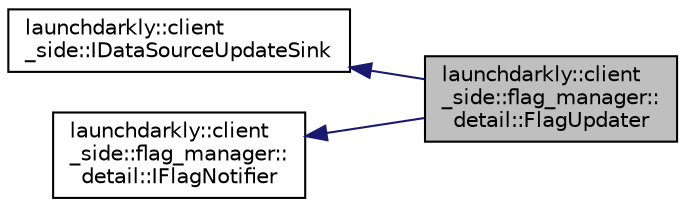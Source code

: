 digraph "launchdarkly::client_side::flag_manager::detail::FlagUpdater"
{
 // LATEX_PDF_SIZE
  edge [fontname="Helvetica",fontsize="10",labelfontname="Helvetica",labelfontsize="10"];
  node [fontname="Helvetica",fontsize="10",shape=record];
  rankdir="LR";
  Node1 [label="launchdarkly::client\l_side::flag_manager::\ldetail::FlagUpdater",height=0.2,width=0.4,color="black", fillcolor="grey75", style="filled", fontcolor="black",tooltip=" "];
  Node2 -> Node1 [dir="back",color="midnightblue",fontsize="10",style="solid",fontname="Helvetica"];
  Node2 [label="launchdarkly::client\l_side::IDataSourceUpdateSink",height=0.2,width=0.4,color="black", fillcolor="white", style="filled",URL="$classlaunchdarkly_1_1client__side_1_1IDataSourceUpdateSink.html",tooltip=" "];
  Node3 -> Node1 [dir="back",color="midnightblue",fontsize="10",style="solid",fontname="Helvetica"];
  Node3 [label="launchdarkly::client\l_side::flag_manager::\ldetail::IFlagNotifier",height=0.2,width=0.4,color="black", fillcolor="white", style="filled",URL="$classlaunchdarkly_1_1client__side_1_1flag__manager_1_1detail_1_1IFlagNotifier.html",tooltip=" "];
}
